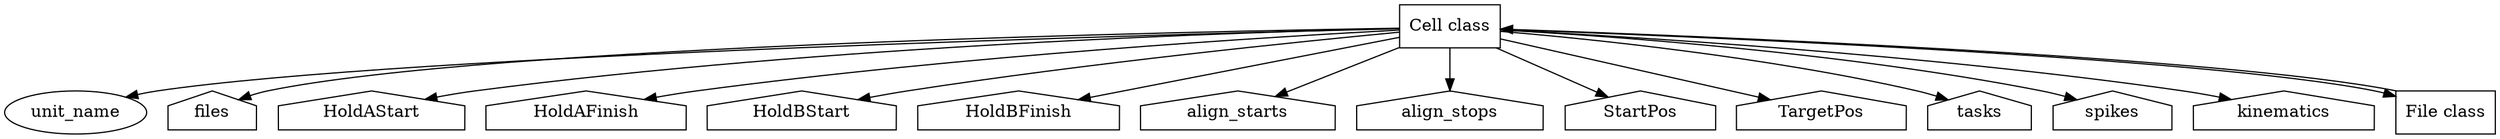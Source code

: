 digraph data_structures {
    a [label="Cell class", shape="rectangle"]
	unit_name [shape="oval"]
	node [shape="house"]
	a->unit_name
	files [shape="house"]
	a->files
    a->HoldAStart
	a->HoldAFinish
	a->HoldBStart
	a->HoldBFinish
	a->align_starts
	a->align_stops
	a->StartPos
	a->TargetPos
	a->tasks
	a->spikes
	a->kinematics

	b [label="File class", shape=box]
	a->b
	b->a

}